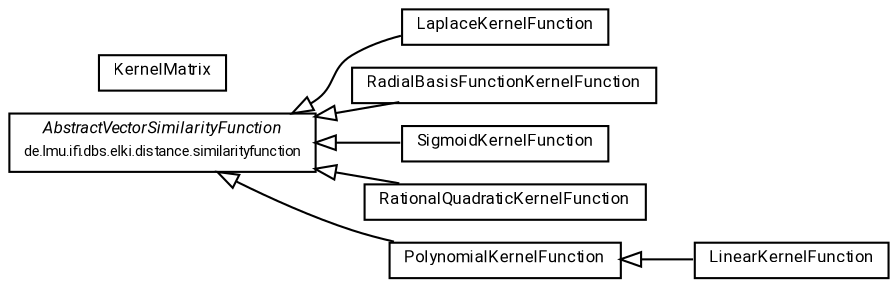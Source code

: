 #!/usr/local/bin/dot
#
# Class diagram 
# Generated by UMLGraph version R5_7_2-60-g0e99a6 (http://www.spinellis.gr/umlgraph/)
#

digraph G {
	graph [fontnames="svg"]
	edge [fontname="Roboto",fontsize=7,labelfontname="Roboto",labelfontsize=7,color="black"];
	node [fontname="Roboto",fontcolor="black",fontsize=8,shape=plaintext,margin=0,width=0,height=0];
	nodesep=0.15;
	ranksep=0.25;
	rankdir=LR;
	// de.lmu.ifi.dbs.elki.distance.similarityfunction.AbstractVectorSimilarityFunction
	c445922 [label=<<table title="de.lmu.ifi.dbs.elki.distance.similarityfunction.AbstractVectorSimilarityFunction" border="0" cellborder="1" cellspacing="0" cellpadding="2" href="../AbstractVectorSimilarityFunction.html" target="_parent">
		<tr><td><table border="0" cellspacing="0" cellpadding="1">
		<tr><td align="center" balign="center"> <font face="Roboto"><i>AbstractVectorSimilarityFunction</i></font> </td></tr>
		<tr><td align="center" balign="center"> <font face="Roboto" point-size="7.0">de.lmu.ifi.dbs.elki.distance.similarityfunction</font> </td></tr>
		</table></td></tr>
		</table>>, URL="../AbstractVectorSimilarityFunction.html"];
	// de.lmu.ifi.dbs.elki.distance.similarityfunction.kernel.LaplaceKernelFunction
	c445923 [label=<<table title="de.lmu.ifi.dbs.elki.distance.similarityfunction.kernel.LaplaceKernelFunction" border="0" cellborder="1" cellspacing="0" cellpadding="2" href="LaplaceKernelFunction.html" target="_parent">
		<tr><td><table border="0" cellspacing="0" cellpadding="1">
		<tr><td align="center" balign="center"> <font face="Roboto">LaplaceKernelFunction</font> </td></tr>
		</table></td></tr>
		</table>>, URL="LaplaceKernelFunction.html"];
	// de.lmu.ifi.dbs.elki.distance.similarityfunction.kernel.RadialBasisFunctionKernelFunction
	c445925 [label=<<table title="de.lmu.ifi.dbs.elki.distance.similarityfunction.kernel.RadialBasisFunctionKernelFunction" border="0" cellborder="1" cellspacing="0" cellpadding="2" href="RadialBasisFunctionKernelFunction.html" target="_parent">
		<tr><td><table border="0" cellspacing="0" cellpadding="1">
		<tr><td align="center" balign="center"> <font face="Roboto">RadialBasisFunctionKernelFunction</font> </td></tr>
		</table></td></tr>
		</table>>, URL="RadialBasisFunctionKernelFunction.html"];
	// de.lmu.ifi.dbs.elki.distance.similarityfunction.kernel.KernelMatrix
	c445927 [label=<<table title="de.lmu.ifi.dbs.elki.distance.similarityfunction.kernel.KernelMatrix" border="0" cellborder="1" cellspacing="0" cellpadding="2" href="KernelMatrix.html" target="_parent">
		<tr><td><table border="0" cellspacing="0" cellpadding="1">
		<tr><td align="center" balign="center"> <font face="Roboto">KernelMatrix</font> </td></tr>
		</table></td></tr>
		</table>>, URL="KernelMatrix.html"];
	// de.lmu.ifi.dbs.elki.distance.similarityfunction.kernel.LinearKernelFunction
	c445931 [label=<<table title="de.lmu.ifi.dbs.elki.distance.similarityfunction.kernel.LinearKernelFunction" border="0" cellborder="1" cellspacing="0" cellpadding="2" href="LinearKernelFunction.html" target="_parent">
		<tr><td><table border="0" cellspacing="0" cellpadding="1">
		<tr><td align="center" balign="center"> <font face="Roboto">LinearKernelFunction</font> </td></tr>
		</table></td></tr>
		</table>>, URL="LinearKernelFunction.html"];
	// de.lmu.ifi.dbs.elki.distance.similarityfunction.kernel.SigmoidKernelFunction
	c445933 [label=<<table title="de.lmu.ifi.dbs.elki.distance.similarityfunction.kernel.SigmoidKernelFunction" border="0" cellborder="1" cellspacing="0" cellpadding="2" href="SigmoidKernelFunction.html" target="_parent">
		<tr><td><table border="0" cellspacing="0" cellpadding="1">
		<tr><td align="center" balign="center"> <font face="Roboto">SigmoidKernelFunction</font> </td></tr>
		</table></td></tr>
		</table>>, URL="SigmoidKernelFunction.html"];
	// de.lmu.ifi.dbs.elki.distance.similarityfunction.kernel.RationalQuadraticKernelFunction
	c445935 [label=<<table title="de.lmu.ifi.dbs.elki.distance.similarityfunction.kernel.RationalQuadraticKernelFunction" border="0" cellborder="1" cellspacing="0" cellpadding="2" href="RationalQuadraticKernelFunction.html" target="_parent">
		<tr><td><table border="0" cellspacing="0" cellpadding="1">
		<tr><td align="center" balign="center"> <font face="Roboto">RationalQuadraticKernelFunction</font> </td></tr>
		</table></td></tr>
		</table>>, URL="RationalQuadraticKernelFunction.html"];
	// de.lmu.ifi.dbs.elki.distance.similarityfunction.kernel.PolynomialKernelFunction
	c445937 [label=<<table title="de.lmu.ifi.dbs.elki.distance.similarityfunction.kernel.PolynomialKernelFunction" border="0" cellborder="1" cellspacing="0" cellpadding="2" href="PolynomialKernelFunction.html" target="_parent">
		<tr><td><table border="0" cellspacing="0" cellpadding="1">
		<tr><td align="center" balign="center"> <font face="Roboto">PolynomialKernelFunction</font> </td></tr>
		</table></td></tr>
		</table>>, URL="PolynomialKernelFunction.html"];
	// de.lmu.ifi.dbs.elki.distance.similarityfunction.kernel.LaplaceKernelFunction extends de.lmu.ifi.dbs.elki.distance.similarityfunction.AbstractVectorSimilarityFunction
	c445922 -> c445923 [arrowtail=empty,dir=back,weight=10];
	// de.lmu.ifi.dbs.elki.distance.similarityfunction.kernel.RadialBasisFunctionKernelFunction extends de.lmu.ifi.dbs.elki.distance.similarityfunction.AbstractVectorSimilarityFunction
	c445922 -> c445925 [arrowtail=empty,dir=back,weight=10];
	// de.lmu.ifi.dbs.elki.distance.similarityfunction.kernel.LinearKernelFunction extends de.lmu.ifi.dbs.elki.distance.similarityfunction.kernel.PolynomialKernelFunction
	c445937 -> c445931 [arrowtail=empty,dir=back,weight=10];
	// de.lmu.ifi.dbs.elki.distance.similarityfunction.kernel.SigmoidKernelFunction extends de.lmu.ifi.dbs.elki.distance.similarityfunction.AbstractVectorSimilarityFunction
	c445922 -> c445933 [arrowtail=empty,dir=back,weight=10];
	// de.lmu.ifi.dbs.elki.distance.similarityfunction.kernel.RationalQuadraticKernelFunction extends de.lmu.ifi.dbs.elki.distance.similarityfunction.AbstractVectorSimilarityFunction
	c445922 -> c445935 [arrowtail=empty,dir=back,weight=10];
	// de.lmu.ifi.dbs.elki.distance.similarityfunction.kernel.PolynomialKernelFunction extends de.lmu.ifi.dbs.elki.distance.similarityfunction.AbstractVectorSimilarityFunction
	c445922 -> c445937 [arrowtail=empty,dir=back,weight=10];
}

